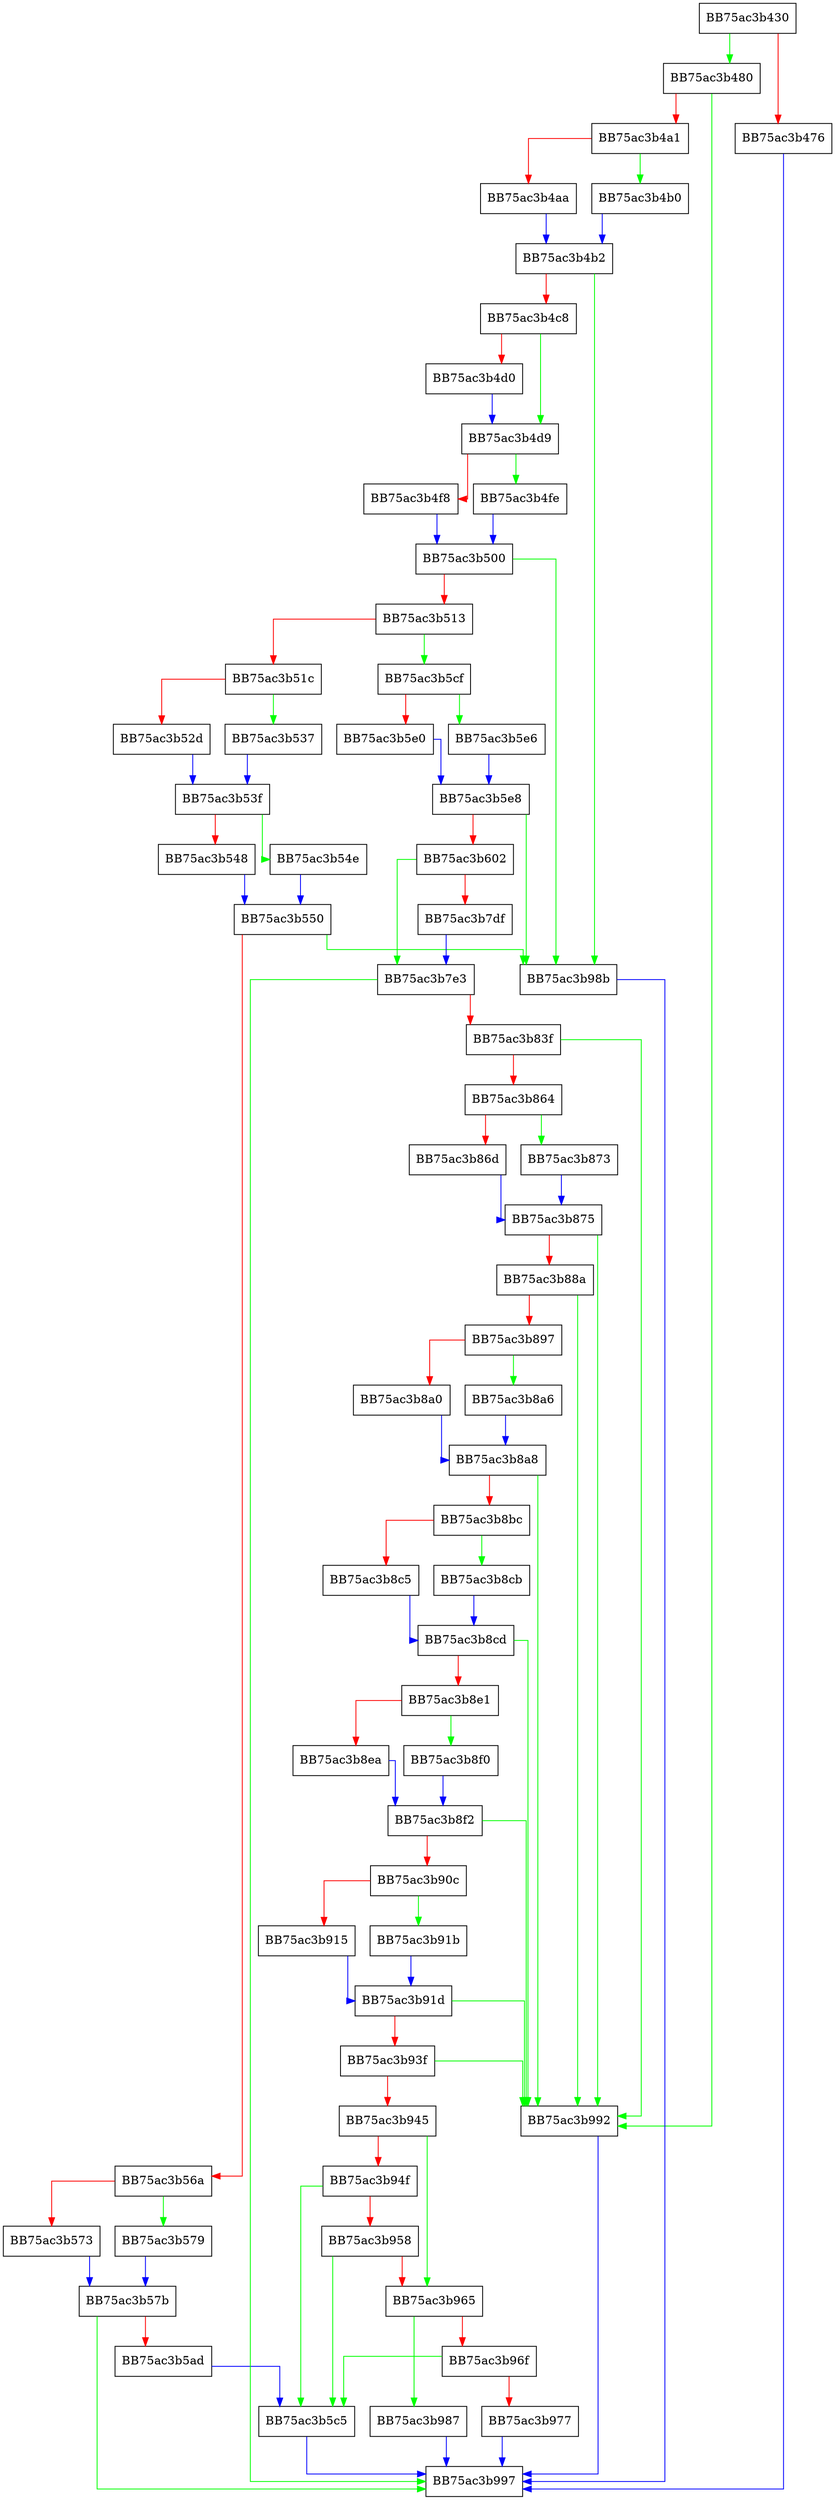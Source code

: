 digraph FindNext {
  node [shape="box"];
  graph [splines=ortho];
  BB75ac3b430 -> BB75ac3b480 [color="green"];
  BB75ac3b430 -> BB75ac3b476 [color="red"];
  BB75ac3b476 -> BB75ac3b997 [color="blue"];
  BB75ac3b480 -> BB75ac3b992 [color="green"];
  BB75ac3b480 -> BB75ac3b4a1 [color="red"];
  BB75ac3b4a1 -> BB75ac3b4b0 [color="green"];
  BB75ac3b4a1 -> BB75ac3b4aa [color="red"];
  BB75ac3b4aa -> BB75ac3b4b2 [color="blue"];
  BB75ac3b4b0 -> BB75ac3b4b2 [color="blue"];
  BB75ac3b4b2 -> BB75ac3b98b [color="green"];
  BB75ac3b4b2 -> BB75ac3b4c8 [color="red"];
  BB75ac3b4c8 -> BB75ac3b4d9 [color="green"];
  BB75ac3b4c8 -> BB75ac3b4d0 [color="red"];
  BB75ac3b4d0 -> BB75ac3b4d9 [color="blue"];
  BB75ac3b4d9 -> BB75ac3b4fe [color="green"];
  BB75ac3b4d9 -> BB75ac3b4f8 [color="red"];
  BB75ac3b4f8 -> BB75ac3b500 [color="blue"];
  BB75ac3b4fe -> BB75ac3b500 [color="blue"];
  BB75ac3b500 -> BB75ac3b98b [color="green"];
  BB75ac3b500 -> BB75ac3b513 [color="red"];
  BB75ac3b513 -> BB75ac3b5cf [color="green"];
  BB75ac3b513 -> BB75ac3b51c [color="red"];
  BB75ac3b51c -> BB75ac3b537 [color="green"];
  BB75ac3b51c -> BB75ac3b52d [color="red"];
  BB75ac3b52d -> BB75ac3b53f [color="blue"];
  BB75ac3b537 -> BB75ac3b53f [color="blue"];
  BB75ac3b53f -> BB75ac3b54e [color="green"];
  BB75ac3b53f -> BB75ac3b548 [color="red"];
  BB75ac3b548 -> BB75ac3b550 [color="blue"];
  BB75ac3b54e -> BB75ac3b550 [color="blue"];
  BB75ac3b550 -> BB75ac3b98b [color="green"];
  BB75ac3b550 -> BB75ac3b56a [color="red"];
  BB75ac3b56a -> BB75ac3b579 [color="green"];
  BB75ac3b56a -> BB75ac3b573 [color="red"];
  BB75ac3b573 -> BB75ac3b57b [color="blue"];
  BB75ac3b579 -> BB75ac3b57b [color="blue"];
  BB75ac3b57b -> BB75ac3b997 [color="green"];
  BB75ac3b57b -> BB75ac3b5ad [color="red"];
  BB75ac3b5ad -> BB75ac3b5c5 [color="blue"];
  BB75ac3b5c5 -> BB75ac3b997 [color="blue"];
  BB75ac3b5cf -> BB75ac3b5e6 [color="green"];
  BB75ac3b5cf -> BB75ac3b5e0 [color="red"];
  BB75ac3b5e0 -> BB75ac3b5e8 [color="blue"];
  BB75ac3b5e6 -> BB75ac3b5e8 [color="blue"];
  BB75ac3b5e8 -> BB75ac3b98b [color="green"];
  BB75ac3b5e8 -> BB75ac3b602 [color="red"];
  BB75ac3b602 -> BB75ac3b7e3 [color="green"];
  BB75ac3b602 -> BB75ac3b7df [color="red"];
  BB75ac3b7df -> BB75ac3b7e3 [color="blue"];
  BB75ac3b7e3 -> BB75ac3b997 [color="green"];
  BB75ac3b7e3 -> BB75ac3b83f [color="red"];
  BB75ac3b83f -> BB75ac3b992 [color="green"];
  BB75ac3b83f -> BB75ac3b864 [color="red"];
  BB75ac3b864 -> BB75ac3b873 [color="green"];
  BB75ac3b864 -> BB75ac3b86d [color="red"];
  BB75ac3b86d -> BB75ac3b875 [color="blue"];
  BB75ac3b873 -> BB75ac3b875 [color="blue"];
  BB75ac3b875 -> BB75ac3b992 [color="green"];
  BB75ac3b875 -> BB75ac3b88a [color="red"];
  BB75ac3b88a -> BB75ac3b992 [color="green"];
  BB75ac3b88a -> BB75ac3b897 [color="red"];
  BB75ac3b897 -> BB75ac3b8a6 [color="green"];
  BB75ac3b897 -> BB75ac3b8a0 [color="red"];
  BB75ac3b8a0 -> BB75ac3b8a8 [color="blue"];
  BB75ac3b8a6 -> BB75ac3b8a8 [color="blue"];
  BB75ac3b8a8 -> BB75ac3b992 [color="green"];
  BB75ac3b8a8 -> BB75ac3b8bc [color="red"];
  BB75ac3b8bc -> BB75ac3b8cb [color="green"];
  BB75ac3b8bc -> BB75ac3b8c5 [color="red"];
  BB75ac3b8c5 -> BB75ac3b8cd [color="blue"];
  BB75ac3b8cb -> BB75ac3b8cd [color="blue"];
  BB75ac3b8cd -> BB75ac3b992 [color="green"];
  BB75ac3b8cd -> BB75ac3b8e1 [color="red"];
  BB75ac3b8e1 -> BB75ac3b8f0 [color="green"];
  BB75ac3b8e1 -> BB75ac3b8ea [color="red"];
  BB75ac3b8ea -> BB75ac3b8f2 [color="blue"];
  BB75ac3b8f0 -> BB75ac3b8f2 [color="blue"];
  BB75ac3b8f2 -> BB75ac3b992 [color="green"];
  BB75ac3b8f2 -> BB75ac3b90c [color="red"];
  BB75ac3b90c -> BB75ac3b91b [color="green"];
  BB75ac3b90c -> BB75ac3b915 [color="red"];
  BB75ac3b915 -> BB75ac3b91d [color="blue"];
  BB75ac3b91b -> BB75ac3b91d [color="blue"];
  BB75ac3b91d -> BB75ac3b992 [color="green"];
  BB75ac3b91d -> BB75ac3b93f [color="red"];
  BB75ac3b93f -> BB75ac3b992 [color="green"];
  BB75ac3b93f -> BB75ac3b945 [color="red"];
  BB75ac3b945 -> BB75ac3b965 [color="green"];
  BB75ac3b945 -> BB75ac3b94f [color="red"];
  BB75ac3b94f -> BB75ac3b5c5 [color="green"];
  BB75ac3b94f -> BB75ac3b958 [color="red"];
  BB75ac3b958 -> BB75ac3b5c5 [color="green"];
  BB75ac3b958 -> BB75ac3b965 [color="red"];
  BB75ac3b965 -> BB75ac3b987 [color="green"];
  BB75ac3b965 -> BB75ac3b96f [color="red"];
  BB75ac3b96f -> BB75ac3b5c5 [color="green"];
  BB75ac3b96f -> BB75ac3b977 [color="red"];
  BB75ac3b977 -> BB75ac3b997 [color="blue"];
  BB75ac3b987 -> BB75ac3b997 [color="blue"];
  BB75ac3b98b -> BB75ac3b997 [color="blue"];
  BB75ac3b992 -> BB75ac3b997 [color="blue"];
}